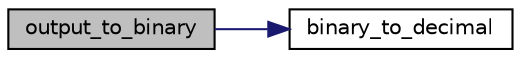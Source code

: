 digraph "output_to_binary"
{
 // LATEX_PDF_SIZE
  edge [fontname="Helvetica",fontsize="10",labelfontname="Helvetica",labelfontsize="10"];
  node [fontname="Helvetica",fontsize="10",shape=record];
  rankdir="LR";
  Node1 [label="output_to_binary",height=0.2,width=0.4,color="black", fillcolor="grey75", style="filled", fontcolor="black",tooltip=" "];
  Node1 -> Node2 [color="midnightblue",fontsize="10",style="solid",fontname="Helvetica"];
  Node2 [label="binary_to_decimal",height=0.2,width=0.4,color="black", fillcolor="white", style="filled",URL="$_helpers_8cpp.html#a478c7765ee1e38d6e04cce8232106b11",tooltip=" "];
}
